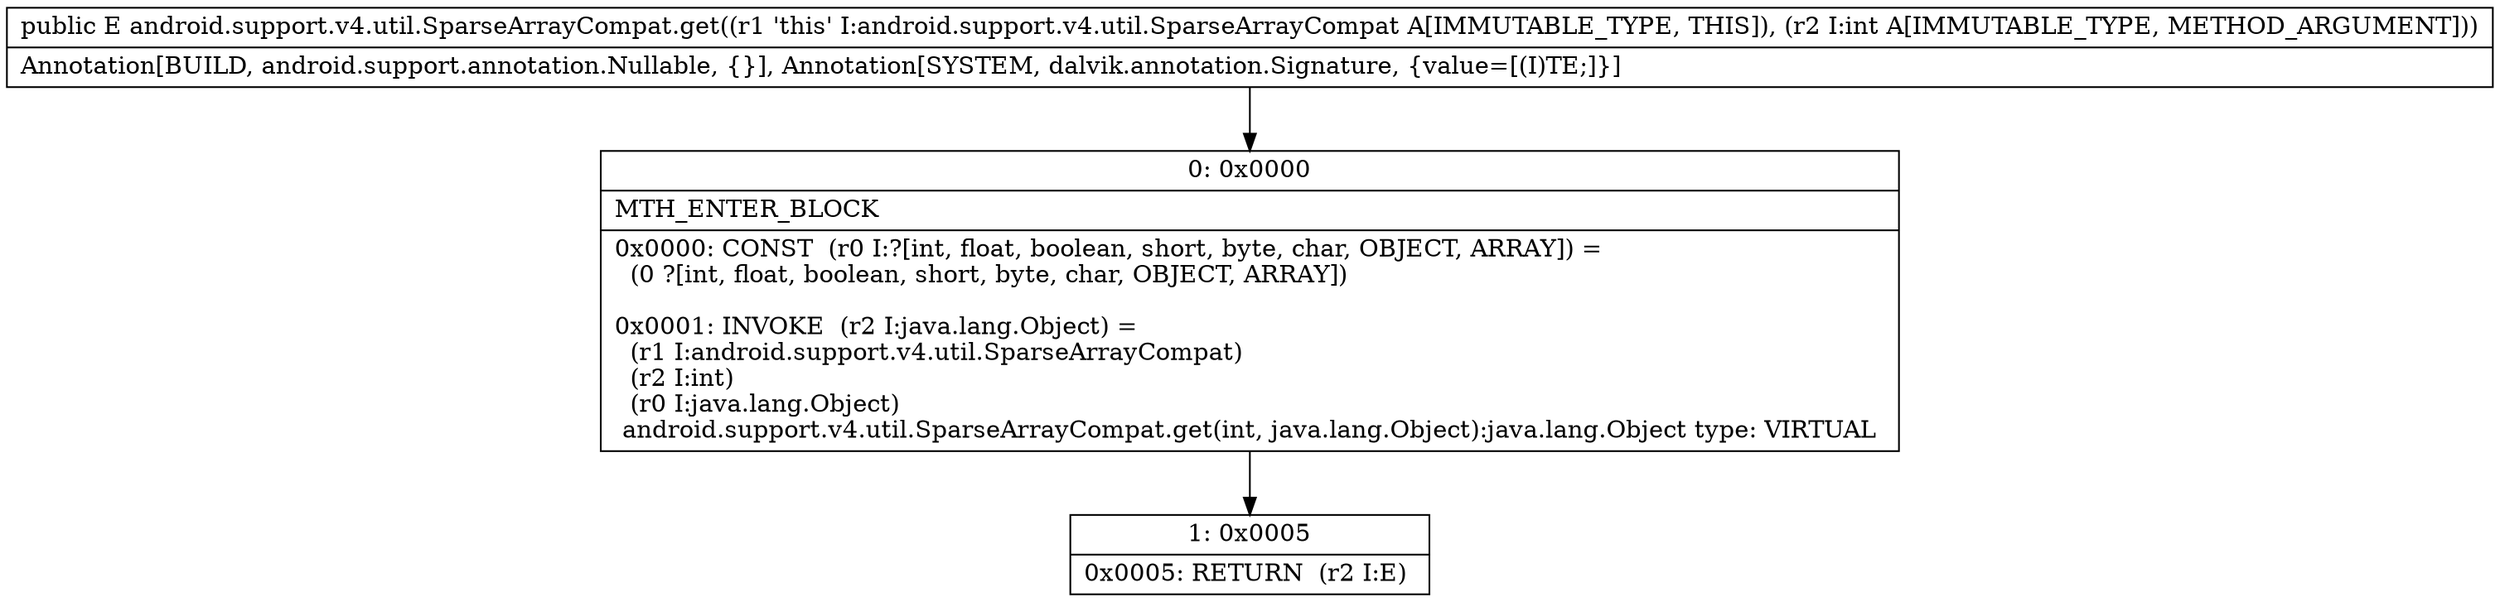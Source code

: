 digraph "CFG forandroid.support.v4.util.SparseArrayCompat.get(I)Ljava\/lang\/Object;" {
Node_0 [shape=record,label="{0\:\ 0x0000|MTH_ENTER_BLOCK\l|0x0000: CONST  (r0 I:?[int, float, boolean, short, byte, char, OBJECT, ARRAY]) = \l  (0 ?[int, float, boolean, short, byte, char, OBJECT, ARRAY])\l \l0x0001: INVOKE  (r2 I:java.lang.Object) = \l  (r1 I:android.support.v4.util.SparseArrayCompat)\l  (r2 I:int)\l  (r0 I:java.lang.Object)\l android.support.v4.util.SparseArrayCompat.get(int, java.lang.Object):java.lang.Object type: VIRTUAL \l}"];
Node_1 [shape=record,label="{1\:\ 0x0005|0x0005: RETURN  (r2 I:E) \l}"];
MethodNode[shape=record,label="{public E android.support.v4.util.SparseArrayCompat.get((r1 'this' I:android.support.v4.util.SparseArrayCompat A[IMMUTABLE_TYPE, THIS]), (r2 I:int A[IMMUTABLE_TYPE, METHOD_ARGUMENT]))  | Annotation[BUILD, android.support.annotation.Nullable, \{\}], Annotation[SYSTEM, dalvik.annotation.Signature, \{value=[(I)TE;]\}]\l}"];
MethodNode -> Node_0;
Node_0 -> Node_1;
}

